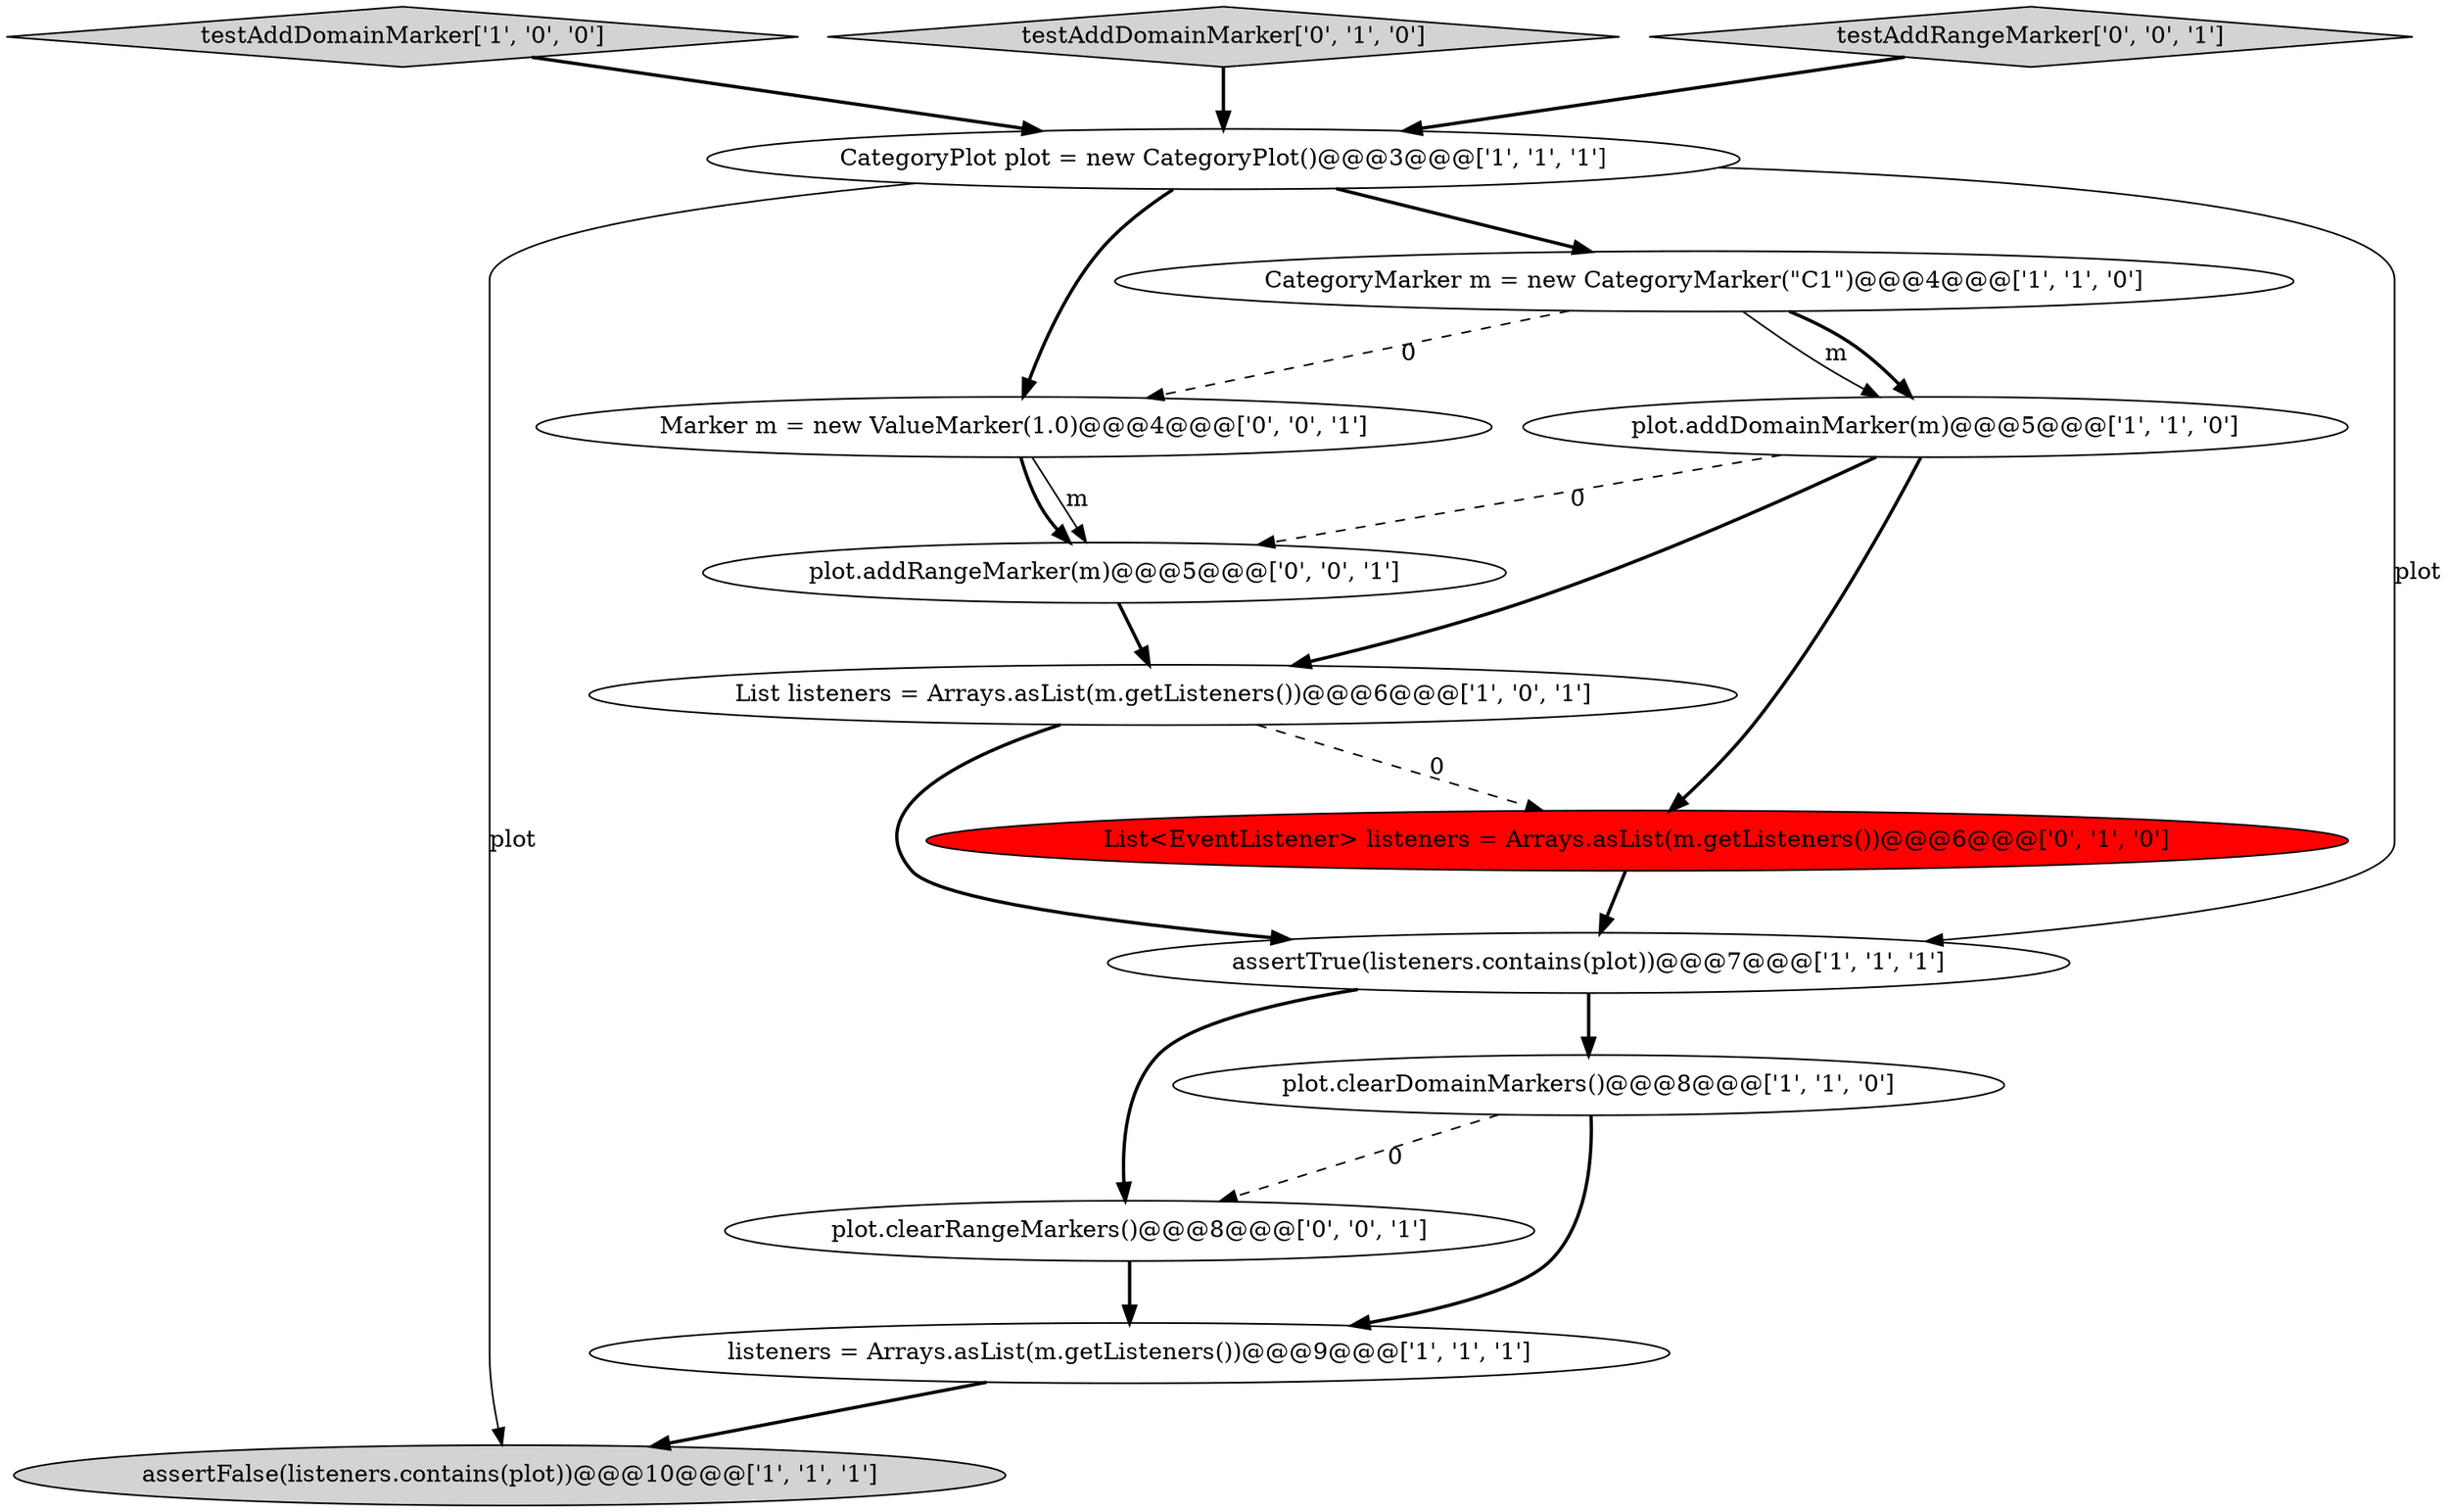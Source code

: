 digraph {
0 [style = filled, label = "plot.addDomainMarker(m)@@@5@@@['1', '1', '0']", fillcolor = white, shape = ellipse image = "AAA0AAABBB1BBB"];
12 [style = filled, label = "plot.clearRangeMarkers()@@@8@@@['0', '0', '1']", fillcolor = white, shape = ellipse image = "AAA0AAABBB3BBB"];
7 [style = filled, label = "assertFalse(listeners.contains(plot))@@@10@@@['1', '1', '1']", fillcolor = lightgray, shape = ellipse image = "AAA0AAABBB1BBB"];
11 [style = filled, label = "Marker m = new ValueMarker(1.0)@@@4@@@['0', '0', '1']", fillcolor = white, shape = ellipse image = "AAA0AAABBB3BBB"];
14 [style = filled, label = "plot.addRangeMarker(m)@@@5@@@['0', '0', '1']", fillcolor = white, shape = ellipse image = "AAA0AAABBB3BBB"];
4 [style = filled, label = "CategoryMarker m = new CategoryMarker(\"C1\")@@@4@@@['1', '1', '0']", fillcolor = white, shape = ellipse image = "AAA0AAABBB1BBB"];
8 [style = filled, label = "CategoryPlot plot = new CategoryPlot()@@@3@@@['1', '1', '1']", fillcolor = white, shape = ellipse image = "AAA0AAABBB1BBB"];
2 [style = filled, label = "assertTrue(listeners.contains(plot))@@@7@@@['1', '1', '1']", fillcolor = white, shape = ellipse image = "AAA0AAABBB1BBB"];
3 [style = filled, label = "listeners = Arrays.asList(m.getListeners())@@@9@@@['1', '1', '1']", fillcolor = white, shape = ellipse image = "AAA0AAABBB1BBB"];
5 [style = filled, label = "testAddDomainMarker['1', '0', '0']", fillcolor = lightgray, shape = diamond image = "AAA0AAABBB1BBB"];
10 [style = filled, label = "testAddDomainMarker['0', '1', '0']", fillcolor = lightgray, shape = diamond image = "AAA0AAABBB2BBB"];
13 [style = filled, label = "testAddRangeMarker['0', '0', '1']", fillcolor = lightgray, shape = diamond image = "AAA0AAABBB3BBB"];
1 [style = filled, label = "plot.clearDomainMarkers()@@@8@@@['1', '1', '0']", fillcolor = white, shape = ellipse image = "AAA0AAABBB1BBB"];
6 [style = filled, label = "List listeners = Arrays.asList(m.getListeners())@@@6@@@['1', '0', '1']", fillcolor = white, shape = ellipse image = "AAA0AAABBB1BBB"];
9 [style = filled, label = "List<EventListener> listeners = Arrays.asList(m.getListeners())@@@6@@@['0', '1', '0']", fillcolor = red, shape = ellipse image = "AAA1AAABBB2BBB"];
5->8 [style = bold, label=""];
0->9 [style = bold, label=""];
11->14 [style = bold, label=""];
0->6 [style = bold, label=""];
9->2 [style = bold, label=""];
2->1 [style = bold, label=""];
6->9 [style = dashed, label="0"];
1->3 [style = bold, label=""];
4->0 [style = solid, label="m"];
2->12 [style = bold, label=""];
4->0 [style = bold, label=""];
6->2 [style = bold, label=""];
0->14 [style = dashed, label="0"];
1->12 [style = dashed, label="0"];
8->2 [style = solid, label="plot"];
10->8 [style = bold, label=""];
3->7 [style = bold, label=""];
12->3 [style = bold, label=""];
8->4 [style = bold, label=""];
4->11 [style = dashed, label="0"];
13->8 [style = bold, label=""];
11->14 [style = solid, label="m"];
8->11 [style = bold, label=""];
14->6 [style = bold, label=""];
8->7 [style = solid, label="plot"];
}
